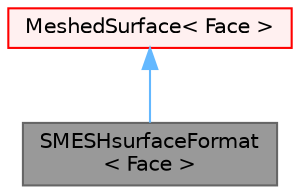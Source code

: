 digraph "SMESHsurfaceFormat&lt; Face &gt;"
{
 // LATEX_PDF_SIZE
  bgcolor="transparent";
  edge [fontname=Helvetica,fontsize=10,labelfontname=Helvetica,labelfontsize=10];
  node [fontname=Helvetica,fontsize=10,shape=box,height=0.2,width=0.4];
  Node1 [id="Node000001",label="SMESHsurfaceFormat\l\< Face \>",height=0.2,width=0.4,color="gray40", fillcolor="grey60", style="filled", fontcolor="black",tooltip="Write tetgen SMESH format (Tetgen http://tetgen.berlios.de)"];
  Node2 -> Node1 [id="edge1_Node000001_Node000002",dir="back",color="steelblue1",style="solid",tooltip=" "];
  Node2 [id="Node000002",label="MeshedSurface\< Face \>",height=0.2,width=0.4,color="red", fillcolor="#FFF0F0", style="filled",URL="$classFoam_1_1MeshedSurface.html",tooltip="A surface geometry mesh with zone information, not to be confused with the similarly named surfaceMes..."];
}
